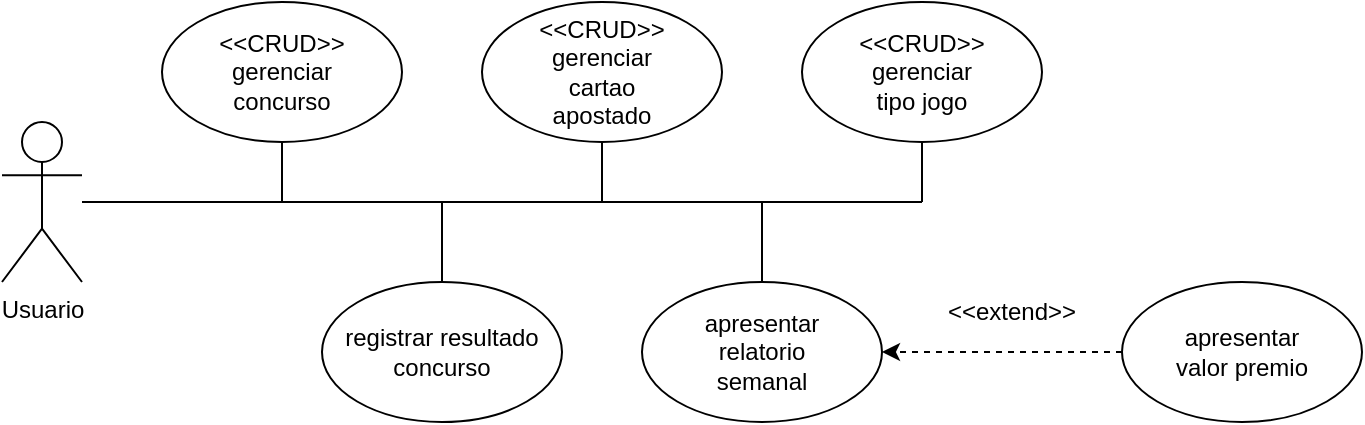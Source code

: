 <mxfile version="24.2.1" type="device">
  <diagram name="Page-1" id="WdRzlpsvn2Tba9XeZmaN">
    <mxGraphModel dx="1044" dy="580" grid="1" gridSize="10" guides="1" tooltips="1" connect="1" arrows="1" fold="1" page="1" pageScale="1" pageWidth="1169" pageHeight="827" background="none" math="0" shadow="0">
      <root>
        <mxCell id="0" />
        <mxCell id="1" parent="0" />
        <mxCell id="n87EDvqpTR0pAGlPv8mh-90" value="Usuario" style="shape=umlActor;verticalLabelPosition=bottom;verticalAlign=top;html=1;outlineConnect=0;" vertex="1" parent="1">
          <mxGeometry x="80" y="80" width="40" height="80" as="geometry" />
        </mxCell>
        <mxCell id="n87EDvqpTR0pAGlPv8mh-92" value="&lt;div&gt;&amp;lt;&amp;lt;CRUD&amp;gt;&amp;gt;&lt;/div&gt;&lt;div&gt;gerenciar&lt;/div&gt;&lt;div&gt;cartao&lt;/div&gt;&lt;div&gt;apostado&lt;br&gt;&lt;/div&gt;" style="ellipse;whiteSpace=wrap;html=1;" vertex="1" parent="1">
          <mxGeometry x="320" y="20" width="120" height="70" as="geometry" />
        </mxCell>
        <mxCell id="n87EDvqpTR0pAGlPv8mh-94" value="" style="endArrow=none;html=1;rounded=0;" edge="1" parent="1" source="n87EDvqpTR0pAGlPv8mh-90">
          <mxGeometry width="50" height="50" relative="1" as="geometry">
            <mxPoint x="320" y="150" as="sourcePoint" />
            <mxPoint x="540" y="120" as="targetPoint" />
          </mxGeometry>
        </mxCell>
        <mxCell id="n87EDvqpTR0pAGlPv8mh-97" value="" style="endArrow=none;html=1;rounded=0;entryX=0.5;entryY=1;entryDx=0;entryDy=0;" edge="1" parent="1" target="n87EDvqpTR0pAGlPv8mh-92">
          <mxGeometry width="50" height="50" relative="1" as="geometry">
            <mxPoint x="380" y="120" as="sourcePoint" />
            <mxPoint x="370" y="100" as="targetPoint" />
          </mxGeometry>
        </mxCell>
        <mxCell id="n87EDvqpTR0pAGlPv8mh-128" value="&lt;div&gt;&amp;lt;&amp;lt;CRUD&amp;gt;&amp;gt;&lt;/div&gt;&lt;div&gt;gerenciar&lt;/div&gt;concurso" style="ellipse;whiteSpace=wrap;html=1;" vertex="1" parent="1">
          <mxGeometry x="160" y="20" width="120" height="70" as="geometry" />
        </mxCell>
        <mxCell id="n87EDvqpTR0pAGlPv8mh-129" value="&lt;div&gt;&amp;lt;&amp;lt;CRUD&amp;gt;&amp;gt;&lt;/div&gt;&lt;div&gt;gerenciar&lt;/div&gt;&lt;div&gt;tipo jogo&lt;br&gt;&lt;/div&gt;" style="ellipse;whiteSpace=wrap;html=1;" vertex="1" parent="1">
          <mxGeometry x="480" y="20" width="120" height="70" as="geometry" />
        </mxCell>
        <mxCell id="n87EDvqpTR0pAGlPv8mh-131" value="&lt;div&gt;registrar resultado&lt;/div&gt;&lt;div&gt;concurso&lt;br&gt;&lt;/div&gt;" style="ellipse;whiteSpace=wrap;html=1;" vertex="1" parent="1">
          <mxGeometry x="240" y="160" width="120" height="70" as="geometry" />
        </mxCell>
        <mxCell id="n87EDvqpTR0pAGlPv8mh-132" value="&lt;div&gt;apresentar&lt;/div&gt;&lt;div&gt;relatorio&lt;/div&gt;&lt;div&gt;semanal&lt;br&gt;&lt;/div&gt;" style="ellipse;whiteSpace=wrap;html=1;" vertex="1" parent="1">
          <mxGeometry x="400" y="160" width="120" height="70" as="geometry" />
        </mxCell>
        <mxCell id="n87EDvqpTR0pAGlPv8mh-133" value="" style="endArrow=none;html=1;rounded=0;entryX=0.5;entryY=1;entryDx=0;entryDy=0;" edge="1" parent="1" target="n87EDvqpTR0pAGlPv8mh-128">
          <mxGeometry width="50" height="50" relative="1" as="geometry">
            <mxPoint x="220" y="120" as="sourcePoint" />
            <mxPoint x="380" y="130" as="targetPoint" />
          </mxGeometry>
        </mxCell>
        <mxCell id="n87EDvqpTR0pAGlPv8mh-134" value="" style="endArrow=none;html=1;rounded=0;exitX=0.5;exitY=0;exitDx=0;exitDy=0;" edge="1" parent="1" source="n87EDvqpTR0pAGlPv8mh-131">
          <mxGeometry width="50" height="50" relative="1" as="geometry">
            <mxPoint x="330" y="180" as="sourcePoint" />
            <mxPoint x="300" y="120" as="targetPoint" />
          </mxGeometry>
        </mxCell>
        <mxCell id="n87EDvqpTR0pAGlPv8mh-135" value="" style="endArrow=none;html=1;rounded=0;entryX=0.5;entryY=0;entryDx=0;entryDy=0;" edge="1" parent="1" target="n87EDvqpTR0pAGlPv8mh-132">
          <mxGeometry width="50" height="50" relative="1" as="geometry">
            <mxPoint x="460" y="120" as="sourcePoint" />
            <mxPoint x="380" y="130" as="targetPoint" />
          </mxGeometry>
        </mxCell>
        <mxCell id="n87EDvqpTR0pAGlPv8mh-136" value="" style="endArrow=none;html=1;rounded=0;entryX=0.5;entryY=1;entryDx=0;entryDy=0;" edge="1" parent="1" target="n87EDvqpTR0pAGlPv8mh-129">
          <mxGeometry width="50" height="50" relative="1" as="geometry">
            <mxPoint x="540" y="120" as="sourcePoint" />
            <mxPoint x="380" y="130" as="targetPoint" />
          </mxGeometry>
        </mxCell>
        <mxCell id="n87EDvqpTR0pAGlPv8mh-137" value="&lt;div&gt;apresentar&lt;/div&gt;&lt;div&gt;valor premio&lt;br&gt;&lt;/div&gt;" style="ellipse;whiteSpace=wrap;html=1;" vertex="1" parent="1">
          <mxGeometry x="640" y="160" width="120" height="70" as="geometry" />
        </mxCell>
        <mxCell id="n87EDvqpTR0pAGlPv8mh-138" value="" style="endArrow=classic;html=1;rounded=0;entryX=1;entryY=0.5;entryDx=0;entryDy=0;exitX=0;exitY=0.5;exitDx=0;exitDy=0;dashed=1;" edge="1" parent="1" source="n87EDvqpTR0pAGlPv8mh-137" target="n87EDvqpTR0pAGlPv8mh-132">
          <mxGeometry width="50" height="50" relative="1" as="geometry">
            <mxPoint x="600" y="170" as="sourcePoint" />
            <mxPoint x="650" y="120" as="targetPoint" />
          </mxGeometry>
        </mxCell>
        <mxCell id="n87EDvqpTR0pAGlPv8mh-139" value="&amp;lt;&amp;lt;extend&amp;gt;&amp;gt;" style="text;html=1;align=center;verticalAlign=middle;whiteSpace=wrap;rounded=0;" vertex="1" parent="1">
          <mxGeometry x="555" y="160" width="60" height="30" as="geometry" />
        </mxCell>
      </root>
    </mxGraphModel>
  </diagram>
</mxfile>
